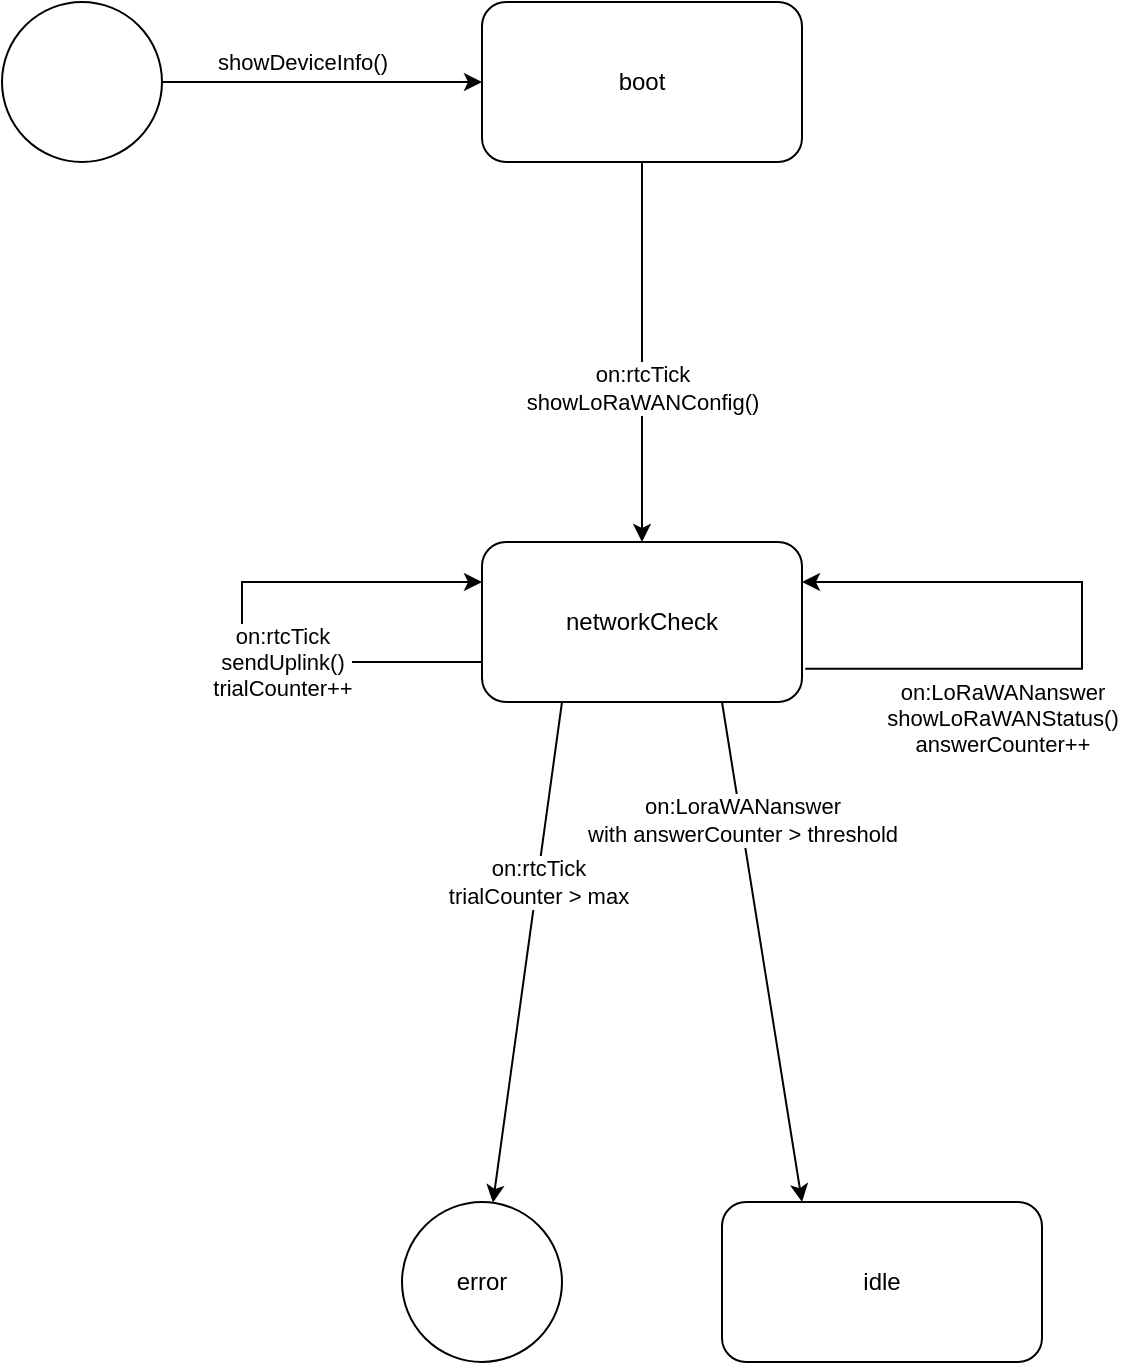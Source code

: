 <mxfile version="20.8.16" type="device"><diagram name="Page-1" id="fZ25Gu6tJJV7xPzqpItU"><mxGraphModel dx="1430" dy="825" grid="1" gridSize="10" guides="1" tooltips="1" connect="1" arrows="1" fold="1" page="1" pageScale="1" pageWidth="1169" pageHeight="827" math="0" shadow="0"><root><mxCell id="0"/><mxCell id="1" parent="0"/><mxCell id="HZ2ZFBTA2w2IdbeZNzEM-9" style="edgeStyle=orthogonalEdgeStyle;rounded=0;orthogonalLoop=1;jettySize=auto;html=1;entryX=0.5;entryY=0;entryDx=0;entryDy=0;" edge="1" parent="1" source="HZ2ZFBTA2w2IdbeZNzEM-1" target="HZ2ZFBTA2w2IdbeZNzEM-3"><mxGeometry relative="1" as="geometry"/></mxCell><mxCell id="HZ2ZFBTA2w2IdbeZNzEM-10" value="on:rtcTick&lt;br&gt;showLoRaWANConfig()" style="edgeLabel;html=1;align=center;verticalAlign=middle;resizable=0;points=[];" vertex="1" connectable="0" parent="HZ2ZFBTA2w2IdbeZNzEM-9"><mxGeometry x="0.182" relative="1" as="geometry"><mxPoint as="offset"/></mxGeometry></mxCell><mxCell id="HZ2ZFBTA2w2IdbeZNzEM-1" value="boot" style="rounded=1;whiteSpace=wrap;html=1;" vertex="1" parent="1"><mxGeometry x="480" y="80" width="160" height="80" as="geometry"/></mxCell><mxCell id="HZ2ZFBTA2w2IdbeZNzEM-7" style="edgeStyle=orthogonalEdgeStyle;rounded=0;orthogonalLoop=1;jettySize=auto;html=1;entryX=0;entryY=0.5;entryDx=0;entryDy=0;" edge="1" parent="1" source="HZ2ZFBTA2w2IdbeZNzEM-2" target="HZ2ZFBTA2w2IdbeZNzEM-1"><mxGeometry relative="1" as="geometry"/></mxCell><mxCell id="HZ2ZFBTA2w2IdbeZNzEM-8" value="showDeviceInfo()" style="edgeLabel;html=1;align=center;verticalAlign=middle;resizable=0;points=[];" vertex="1" connectable="0" parent="HZ2ZFBTA2w2IdbeZNzEM-7"><mxGeometry x="0.287" y="1" relative="1" as="geometry"><mxPoint x="-33" y="-9" as="offset"/></mxGeometry></mxCell><mxCell id="HZ2ZFBTA2w2IdbeZNzEM-2" value="" style="ellipse;whiteSpace=wrap;html=1;aspect=fixed;" vertex="1" parent="1"><mxGeometry x="240" y="80" width="80" height="80" as="geometry"/></mxCell><mxCell id="HZ2ZFBTA2w2IdbeZNzEM-11" style="edgeStyle=orthogonalEdgeStyle;rounded=0;orthogonalLoop=1;jettySize=auto;html=1;entryX=1;entryY=0.25;entryDx=0;entryDy=0;exitX=1.01;exitY=0.792;exitDx=0;exitDy=0;exitPerimeter=0;" edge="1" parent="1" source="HZ2ZFBTA2w2IdbeZNzEM-3" target="HZ2ZFBTA2w2IdbeZNzEM-3"><mxGeometry relative="1" as="geometry"><mxPoint x="560" y="550" as="targetPoint"/><Array as="points"><mxPoint x="780" y="413"/><mxPoint x="780" y="370"/></Array></mxGeometry></mxCell><mxCell id="HZ2ZFBTA2w2IdbeZNzEM-12" value="on:LoRaWANanswer&lt;br&gt;showLoRaWANStatus()&lt;br&gt;answerCounter++" style="edgeLabel;html=1;align=center;verticalAlign=middle;resizable=0;points=[];" vertex="1" connectable="0" parent="HZ2ZFBTA2w2IdbeZNzEM-11"><mxGeometry x="-0.754" y="1" relative="1" as="geometry"><mxPoint x="59" y="25" as="offset"/></mxGeometry></mxCell><mxCell id="HZ2ZFBTA2w2IdbeZNzEM-16" value="" style="edgeStyle=orthogonalEdgeStyle;rounded=0;orthogonalLoop=1;jettySize=auto;html=1;exitX=0;exitY=0.75;exitDx=0;exitDy=0;entryX=0;entryY=0.25;entryDx=0;entryDy=0;" edge="1" parent="1" source="HZ2ZFBTA2w2IdbeZNzEM-3" target="HZ2ZFBTA2w2IdbeZNzEM-3"><mxGeometry relative="1" as="geometry"><Array as="points"><mxPoint x="360" y="410"/><mxPoint x="360" y="370"/></Array></mxGeometry></mxCell><mxCell id="HZ2ZFBTA2w2IdbeZNzEM-17" value="on:rtcTick&lt;br&gt;sendUplink()&lt;br&gt;trialCounter++" style="edgeLabel;html=1;align=center;verticalAlign=middle;resizable=0;points=[];" vertex="1" connectable="0" parent="HZ2ZFBTA2w2IdbeZNzEM-16"><mxGeometry x="-0.283" relative="1" as="geometry"><mxPoint as="offset"/></mxGeometry></mxCell><mxCell id="HZ2ZFBTA2w2IdbeZNzEM-20" style="rounded=0;orthogonalLoop=1;jettySize=auto;html=1;exitX=0.75;exitY=1;exitDx=0;exitDy=0;entryX=0.25;entryY=0;entryDx=0;entryDy=0;" edge="1" parent="1" source="HZ2ZFBTA2w2IdbeZNzEM-3" target="HZ2ZFBTA2w2IdbeZNzEM-5"><mxGeometry relative="1" as="geometry"/></mxCell><mxCell id="HZ2ZFBTA2w2IdbeZNzEM-21" value="on:LoraWANanswer &lt;br&gt;with answerCounter &amp;gt; threshold" style="edgeLabel;html=1;align=center;verticalAlign=middle;resizable=0;points=[];" vertex="1" connectable="0" parent="HZ2ZFBTA2w2IdbeZNzEM-20"><mxGeometry x="-0.53" relative="1" as="geometry"><mxPoint as="offset"/></mxGeometry></mxCell><mxCell id="HZ2ZFBTA2w2IdbeZNzEM-3" value="networkCheck" style="rounded=1;whiteSpace=wrap;html=1;" vertex="1" parent="1"><mxGeometry x="480" y="350" width="160" height="80" as="geometry"/></mxCell><mxCell id="HZ2ZFBTA2w2IdbeZNzEM-5" value="idle" style="rounded=1;whiteSpace=wrap;html=1;" vertex="1" parent="1"><mxGeometry x="600" y="680" width="160" height="80" as="geometry"/></mxCell><mxCell id="HZ2ZFBTA2w2IdbeZNzEM-6" value="error" style="ellipse;whiteSpace=wrap;html=1;aspect=fixed;" vertex="1" parent="1"><mxGeometry x="440" y="680" width="80" height="80" as="geometry"/></mxCell><mxCell id="HZ2ZFBTA2w2IdbeZNzEM-18" value="" style="rounded=0;orthogonalLoop=1;jettySize=auto;html=1;exitX=0.25;exitY=1;exitDx=0;exitDy=0;" edge="1" parent="1" source="HZ2ZFBTA2w2IdbeZNzEM-3" target="HZ2ZFBTA2w2IdbeZNzEM-6"><mxGeometry relative="1" as="geometry"><mxPoint x="490" y="350" as="sourcePoint"/><mxPoint x="490" y="310" as="targetPoint"/></mxGeometry></mxCell><mxCell id="HZ2ZFBTA2w2IdbeZNzEM-19" value="on:rtcTick&lt;br&gt;trialCounter &amp;gt; max" style="edgeLabel;html=1;align=center;verticalAlign=middle;resizable=0;points=[];" vertex="1" connectable="0" parent="HZ2ZFBTA2w2IdbeZNzEM-18"><mxGeometry x="-0.283" relative="1" as="geometry"><mxPoint as="offset"/></mxGeometry></mxCell></root></mxGraphModel></diagram></mxfile>
